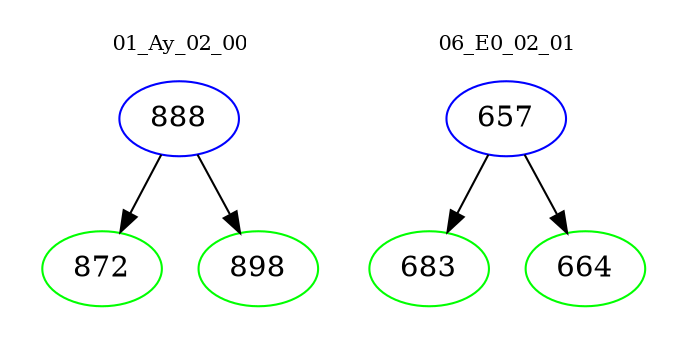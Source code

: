 digraph{
subgraph cluster_0 {
color = white
label = "01_Ay_02_00";
fontsize=10;
T0_888 [label="888", color="blue"]
T0_888 -> T0_872 [color="black"]
T0_872 [label="872", color="green"]
T0_888 -> T0_898 [color="black"]
T0_898 [label="898", color="green"]
}
subgraph cluster_1 {
color = white
label = "06_E0_02_01";
fontsize=10;
T1_657 [label="657", color="blue"]
T1_657 -> T1_683 [color="black"]
T1_683 [label="683", color="green"]
T1_657 -> T1_664 [color="black"]
T1_664 [label="664", color="green"]
}
}

